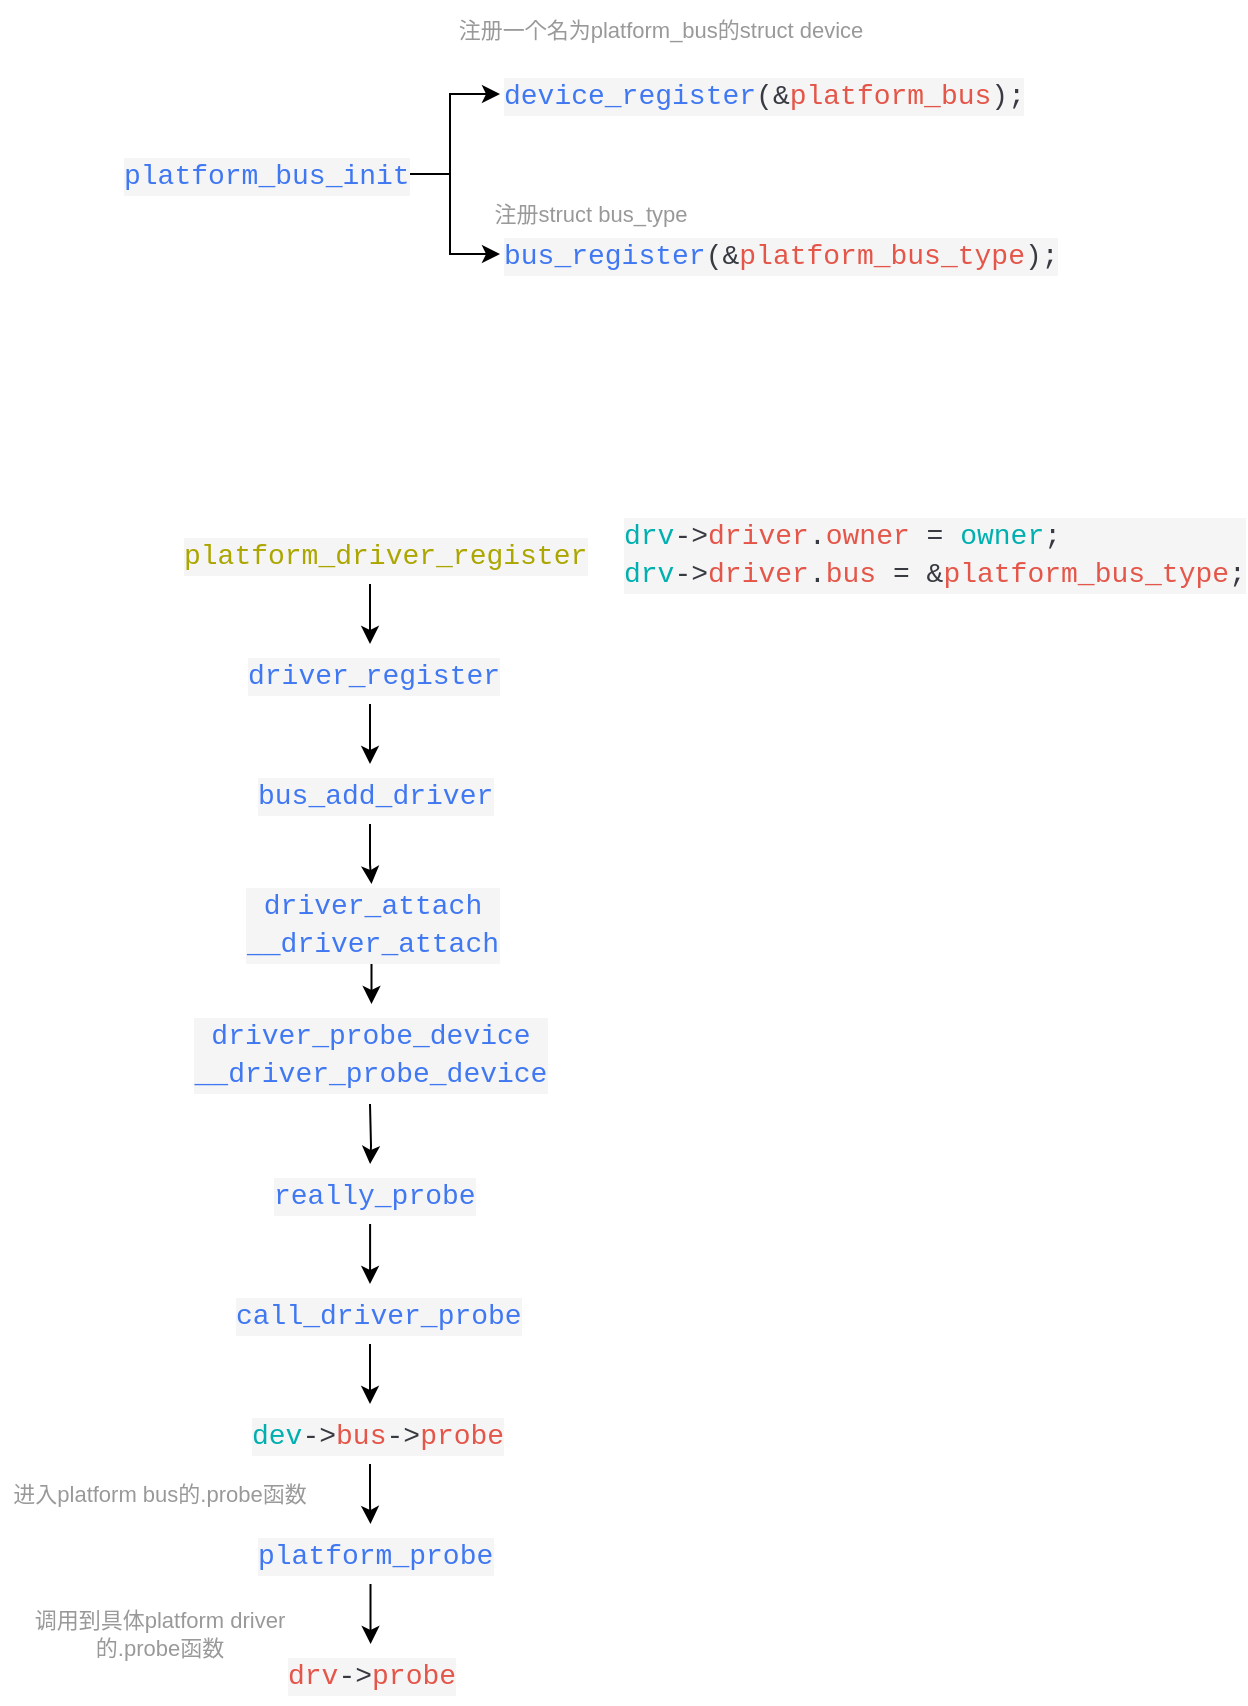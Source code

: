 <mxfile version="26.0.2">
  <diagram name="Page-1" id="B86Zw5jSHe3ODx66XSME">
    <mxGraphModel dx="1064" dy="538" grid="1" gridSize="10" guides="1" tooltips="1" connect="1" arrows="1" fold="1" page="1" pageScale="1" pageWidth="827" pageHeight="1169" math="0" shadow="0">
      <root>
        <mxCell id="0" />
        <mxCell id="1" parent="0" />
        <mxCell id="ma6B8eUyKMuHkMsRaz8a-4" style="edgeStyle=orthogonalEdgeStyle;rounded=0;orthogonalLoop=1;jettySize=auto;html=1;exitX=1;exitY=0.5;exitDx=0;exitDy=0;entryX=0;entryY=0.5;entryDx=0;entryDy=0;" edge="1" parent="1" source="ma6B8eUyKMuHkMsRaz8a-1" target="ma6B8eUyKMuHkMsRaz8a-3">
          <mxGeometry relative="1" as="geometry" />
        </mxCell>
        <mxCell id="ma6B8eUyKMuHkMsRaz8a-6" style="edgeStyle=orthogonalEdgeStyle;rounded=0;orthogonalLoop=1;jettySize=auto;html=1;exitX=1;exitY=0.5;exitDx=0;exitDy=0;entryX=0;entryY=0.5;entryDx=0;entryDy=0;" edge="1" parent="1" source="ma6B8eUyKMuHkMsRaz8a-1" target="ma6B8eUyKMuHkMsRaz8a-5">
          <mxGeometry relative="1" as="geometry" />
        </mxCell>
        <mxCell id="ma6B8eUyKMuHkMsRaz8a-1" value="&lt;div style=&quot;color: #383a42;background-color: #f5f5f5;font-family: Consolas, &#39;Courier New&#39;, monospace;font-weight: normal;font-size: 14px;line-height: 19px;white-space: pre;&quot;&gt;&lt;div&gt;&lt;span style=&quot;color: #4078f2;&quot;&gt;platform_bus_init&lt;/span&gt;&lt;/div&gt;&lt;/div&gt;" style="text;whiteSpace=wrap;html=1;" vertex="1" parent="1">
          <mxGeometry x="210" y="120" width="140" height="30" as="geometry" />
        </mxCell>
        <mxCell id="ma6B8eUyKMuHkMsRaz8a-3" value="&lt;div style=&quot;color: #383a42;background-color: #f5f5f5;font-family: Consolas, &#39;Courier New&#39;, monospace;font-weight: normal;font-size: 14px;line-height: 19px;white-space: pre;&quot;&gt;&lt;div&gt;&lt;span style=&quot;color: #4078f2;&quot;&gt;device_register&lt;/span&gt;&lt;span style=&quot;color: #383a42;&quot;&gt;(&lt;/span&gt;&lt;span style=&quot;color: #383a42;&quot;&gt;&amp;amp;&lt;/span&gt;&lt;span style=&quot;color: #e45649;&quot;&gt;platform_bus&lt;/span&gt;&lt;span style=&quot;color: #383a42;&quot;&gt;);&lt;/span&gt;&lt;/div&gt;&lt;/div&gt;" style="text;whiteSpace=wrap;html=1;" vertex="1" parent="1">
          <mxGeometry x="400" y="80" width="250" height="30" as="geometry" />
        </mxCell>
        <mxCell id="ma6B8eUyKMuHkMsRaz8a-5" value="&lt;div style=&quot;color: #383a42;background-color: #f5f5f5;font-family: Consolas, &#39;Courier New&#39;, monospace;font-weight: normal;font-size: 14px;line-height: 19px;white-space: pre;&quot;&gt;&lt;div&gt;&lt;span style=&quot;color: #4078f2;&quot;&gt;bus_register&lt;/span&gt;&lt;span style=&quot;color: #383a42;&quot;&gt;(&lt;/span&gt;&lt;span style=&quot;color: #383a42;&quot;&gt;&amp;amp;&lt;/span&gt;&lt;span style=&quot;color: #e45649;&quot;&gt;platform_bus_type&lt;/span&gt;&lt;span style=&quot;color: #383a42;&quot;&gt;);&lt;/span&gt;&lt;/div&gt;&lt;/div&gt;" style="text;whiteSpace=wrap;html=1;" vertex="1" parent="1">
          <mxGeometry x="400" y="160" width="260" height="30" as="geometry" />
        </mxCell>
        <mxCell id="ma6B8eUyKMuHkMsRaz8a-7" value="注册一个名为platform_bus的struct device" style="text;html=1;align=center;verticalAlign=middle;resizable=0;points=[];autosize=1;strokeColor=none;fillColor=none;fontSize=11;fontColor=#999999;" vertex="1" parent="1">
          <mxGeometry x="365" y="48" width="230" height="30" as="geometry" />
        </mxCell>
        <mxCell id="ma6B8eUyKMuHkMsRaz8a-8" value="注册struct bus_type" style="text;html=1;align=center;verticalAlign=middle;resizable=0;points=[];autosize=1;strokeColor=none;fillColor=none;fontSize=11;fontColor=#999999;" vertex="1" parent="1">
          <mxGeometry x="385" y="140" width="120" height="30" as="geometry" />
        </mxCell>
        <mxCell id="ma6B8eUyKMuHkMsRaz8a-12" value="" style="edgeStyle=orthogonalEdgeStyle;rounded=0;orthogonalLoop=1;jettySize=auto;html=1;" edge="1" parent="1" source="ma6B8eUyKMuHkMsRaz8a-9" target="ma6B8eUyKMuHkMsRaz8a-11">
          <mxGeometry relative="1" as="geometry" />
        </mxCell>
        <mxCell id="ma6B8eUyKMuHkMsRaz8a-9" value="&lt;div style=&quot;color: #383a42;background-color: #f5f5f5;font-family: Consolas, &#39;Courier New&#39;, monospace;font-weight: normal;font-size: 14px;line-height: 19px;white-space: pre;&quot;&gt;&lt;div&gt;&lt;span style=&quot;color: #aca600;&quot;&gt;platform_driver_register&lt;/span&gt;&lt;/div&gt;&lt;/div&gt;" style="text;whiteSpace=wrap;html=1;" vertex="1" parent="1">
          <mxGeometry x="240" y="310" width="190" height="30" as="geometry" />
        </mxCell>
        <mxCell id="ma6B8eUyKMuHkMsRaz8a-14" value="" style="edgeStyle=orthogonalEdgeStyle;rounded=0;orthogonalLoop=1;jettySize=auto;html=1;" edge="1" parent="1" source="ma6B8eUyKMuHkMsRaz8a-11" target="ma6B8eUyKMuHkMsRaz8a-13">
          <mxGeometry relative="1" as="geometry" />
        </mxCell>
        <mxCell id="ma6B8eUyKMuHkMsRaz8a-11" value="&lt;div style=&quot;color: #383a42;background-color: #f5f5f5;font-family: Consolas, &#39;Courier New&#39;, monospace;font-weight: normal;font-size: 14px;line-height: 19px;white-space: pre;&quot;&gt;&lt;div&gt;&lt;span style=&quot;color: #4078f2;&quot;&gt;driver_register&lt;/span&gt;&lt;/div&gt;&lt;/div&gt;" style="text;whiteSpace=wrap;html=1;" vertex="1" parent="1">
          <mxGeometry x="272" y="370" width="126" height="30" as="geometry" />
        </mxCell>
        <mxCell id="ma6B8eUyKMuHkMsRaz8a-17" value="" style="edgeStyle=orthogonalEdgeStyle;rounded=0;orthogonalLoop=1;jettySize=auto;html=1;" edge="1" parent="1" source="ma6B8eUyKMuHkMsRaz8a-13" target="ma6B8eUyKMuHkMsRaz8a-16">
          <mxGeometry relative="1" as="geometry" />
        </mxCell>
        <mxCell id="ma6B8eUyKMuHkMsRaz8a-13" value="&lt;div style=&quot;color: #383a42;background-color: #f5f5f5;font-family: Consolas, &#39;Courier New&#39;, monospace;font-weight: normal;font-size: 14px;line-height: 19px;white-space: pre;&quot;&gt;&lt;div&gt;&lt;span style=&quot;color: #4078f2;&quot;&gt;bus_add_driver&lt;/span&gt;&lt;/div&gt;&lt;/div&gt;" style="text;whiteSpace=wrap;html=1;" vertex="1" parent="1">
          <mxGeometry x="277" y="430" width="116" height="30" as="geometry" />
        </mxCell>
        <mxCell id="ma6B8eUyKMuHkMsRaz8a-15" value="&lt;div style=&quot;color: rgb(56, 58, 66); background-color: rgb(245, 245, 245); font-family: Consolas, &amp;quot;Courier New&amp;quot;, monospace; font-weight: normal; font-size: 14px; line-height: 19px; white-space: pre;&quot;&gt;&lt;div&gt;&lt;span style=&quot;color: rgb(0, 175, 175);&quot;&gt;drv&lt;/span&gt;&lt;span style=&quot;color: rgb(56, 58, 66);&quot;&gt;-&amp;gt;&lt;/span&gt;&lt;span style=&quot;color: rgb(228, 86, 73);&quot;&gt;driver&lt;/span&gt;&lt;span style=&quot;color: rgb(56, 58, 66);&quot;&gt;.&lt;/span&gt;&lt;span style=&quot;color: rgb(228, 86, 73);&quot;&gt;owner&lt;/span&gt;&lt;span style=&quot;color: rgb(56, 58, 66);&quot;&gt; &lt;/span&gt;&lt;span style=&quot;color: rgb(56, 58, 66);&quot;&gt;=&lt;/span&gt;&lt;span style=&quot;color: rgb(56, 58, 66);&quot;&gt; &lt;/span&gt;&lt;span style=&quot;color: rgb(0, 175, 175);&quot;&gt;owner&lt;/span&gt;&lt;span style=&quot;color: rgb(56, 58, 66);&quot;&gt;;&lt;/span&gt;&lt;/div&gt;&lt;div&gt;&lt;span style=&quot;color: rgb(0, 175, 175);&quot;&gt;drv&lt;/span&gt;&lt;span style=&quot;color: rgb(56, 58, 66);&quot;&gt;-&amp;gt;&lt;/span&gt;&lt;span style=&quot;color: rgb(228, 86, 73);&quot;&gt;driver&lt;/span&gt;&lt;span style=&quot;color: rgb(56, 58, 66);&quot;&gt;.&lt;/span&gt;&lt;span style=&quot;color: rgb(228, 86, 73);&quot;&gt;bus&lt;/span&gt;&lt;span style=&quot;color: rgb(56, 58, 66);&quot;&gt; &lt;/span&gt;&lt;span style=&quot;color: rgb(56, 58, 66);&quot;&gt;=&lt;/span&gt;&lt;span style=&quot;color: rgb(56, 58, 66);&quot;&gt; &lt;/span&gt;&lt;span style=&quot;color: rgb(56, 58, 66);&quot;&gt;&amp;amp;&lt;/span&gt;&lt;span style=&quot;color: rgb(228, 86, 73);&quot;&gt;platform_bus_type&lt;/span&gt;&lt;span style=&quot;color: rgb(56, 58, 66);&quot;&gt;;&lt;/span&gt;&lt;/div&gt;&lt;/div&gt;" style="text;whiteSpace=wrap;html=1;" vertex="1" parent="1">
          <mxGeometry x="460" y="300" width="300" height="50" as="geometry" />
        </mxCell>
        <mxCell id="ma6B8eUyKMuHkMsRaz8a-36" value="" style="edgeStyle=orthogonalEdgeStyle;rounded=0;orthogonalLoop=1;jettySize=auto;html=1;" edge="1" parent="1" source="ma6B8eUyKMuHkMsRaz8a-16" target="ma6B8eUyKMuHkMsRaz8a-20">
          <mxGeometry relative="1" as="geometry" />
        </mxCell>
        <mxCell id="ma6B8eUyKMuHkMsRaz8a-16" value="&lt;div style=&quot;color: rgb(56, 58, 66); background-color: rgb(245, 245, 245); font-family: Consolas, &amp;quot;Courier New&amp;quot;, monospace; font-weight: normal; font-size: 14px; line-height: 19px; white-space: pre;&quot;&gt;&lt;div&gt;&lt;span style=&quot;color: rgb(64, 120, 242);&quot;&gt;driver_attach&lt;/span&gt;&lt;/div&gt;&lt;div&gt;&lt;span style=&quot;color: rgb(64, 120, 242);&quot;&gt;__driver_attach&lt;/span&gt;&lt;/div&gt;&lt;/div&gt;" style="text;whiteSpace=wrap;html=1;align=center;verticalAlign=middle;" vertex="1" parent="1">
          <mxGeometry x="267.5" y="490" width="136.5" height="40" as="geometry" />
        </mxCell>
        <mxCell id="ma6B8eUyKMuHkMsRaz8a-20" value="&lt;div style=&quot;color: rgb(56, 58, 66); background-color: rgb(245, 245, 245); font-family: Consolas, &amp;quot;Courier New&amp;quot;, monospace; font-weight: normal; font-size: 14px; line-height: 19px; white-space: pre;&quot;&gt;&lt;div&gt;&lt;span style=&quot;color: rgb(64, 120, 242);&quot;&gt;driver_probe_device&lt;/span&gt;&lt;/div&gt;&lt;div&gt;&lt;span style=&quot;color: rgb(64, 120, 242);&quot;&gt;__driver_probe_device&lt;/span&gt;&lt;/div&gt;&lt;/div&gt;" style="text;whiteSpace=wrap;html=1;align=center;verticalAlign=middle;" vertex="1" parent="1">
          <mxGeometry x="251.25" y="550" width="169" height="50" as="geometry" />
        </mxCell>
        <mxCell id="ma6B8eUyKMuHkMsRaz8a-25" value="" style="edgeStyle=orthogonalEdgeStyle;rounded=0;orthogonalLoop=1;jettySize=auto;html=1;" edge="1" parent="1" target="ma6B8eUyKMuHkMsRaz8a-24">
          <mxGeometry relative="1" as="geometry">
            <mxPoint x="335" y="600" as="sourcePoint" />
          </mxGeometry>
        </mxCell>
        <mxCell id="ma6B8eUyKMuHkMsRaz8a-27" value="" style="edgeStyle=orthogonalEdgeStyle;rounded=0;orthogonalLoop=1;jettySize=auto;html=1;" edge="1" parent="1" source="ma6B8eUyKMuHkMsRaz8a-24" target="ma6B8eUyKMuHkMsRaz8a-26">
          <mxGeometry relative="1" as="geometry" />
        </mxCell>
        <mxCell id="ma6B8eUyKMuHkMsRaz8a-24" value="&lt;div style=&quot;color: #383a42;background-color: #f5f5f5;font-family: Consolas, &#39;Courier New&#39;, monospace;font-weight: normal;font-size: 14px;line-height: 19px;white-space: pre;&quot;&gt;&lt;div&gt;&lt;span style=&quot;color: #4078f2;&quot;&gt;really_probe&lt;/span&gt;&lt;/div&gt;&lt;/div&gt;" style="text;whiteSpace=wrap;html=1;" vertex="1" parent="1">
          <mxGeometry x="284.75" y="630" width="100.5" height="30" as="geometry" />
        </mxCell>
        <mxCell id="ma6B8eUyKMuHkMsRaz8a-29" value="" style="edgeStyle=orthogonalEdgeStyle;rounded=0;orthogonalLoop=1;jettySize=auto;html=1;" edge="1" parent="1" source="ma6B8eUyKMuHkMsRaz8a-26" target="ma6B8eUyKMuHkMsRaz8a-28">
          <mxGeometry relative="1" as="geometry" />
        </mxCell>
        <mxCell id="ma6B8eUyKMuHkMsRaz8a-26" value="&lt;div style=&quot;color: #383a42;background-color: #f5f5f5;font-family: Consolas, &#39;Courier New&#39;, monospace;font-weight: normal;font-size: 14px;line-height: 19px;white-space: pre;&quot;&gt;&lt;div&gt;&lt;span style=&quot;color: #4078f2;&quot;&gt;call_driver_probe&lt;/span&gt;&lt;/div&gt;&lt;/div&gt;" style="text;whiteSpace=wrap;html=1;" vertex="1" parent="1">
          <mxGeometry x="266" y="690" width="138" height="30" as="geometry" />
        </mxCell>
        <mxCell id="ma6B8eUyKMuHkMsRaz8a-31" value="" style="edgeStyle=orthogonalEdgeStyle;rounded=0;orthogonalLoop=1;jettySize=auto;html=1;" edge="1" parent="1" source="ma6B8eUyKMuHkMsRaz8a-28" target="ma6B8eUyKMuHkMsRaz8a-30">
          <mxGeometry relative="1" as="geometry" />
        </mxCell>
        <mxCell id="ma6B8eUyKMuHkMsRaz8a-28" value="&lt;div style=&quot;color: #383a42;background-color: #f5f5f5;font-family: Consolas, &#39;Courier New&#39;, monospace;font-weight: normal;font-size: 14px;line-height: 19px;white-space: pre;&quot;&gt;&lt;div&gt;&lt;span style=&quot;color: #00afaf;&quot;&gt;dev&lt;/span&gt;&lt;span style=&quot;color: #383a42;&quot;&gt;-&amp;gt;&lt;/span&gt;&lt;span style=&quot;color: #e45649;&quot;&gt;bus&lt;/span&gt;&lt;span style=&quot;color: #383a42;&quot;&gt;-&amp;gt;&lt;/span&gt;&lt;span style=&quot;color: #e45649;&quot;&gt;probe&lt;/span&gt;&lt;/div&gt;&lt;/div&gt;" style="text;whiteSpace=wrap;html=1;" vertex="1" parent="1">
          <mxGeometry x="273.5" y="750" width="123" height="30" as="geometry" />
        </mxCell>
        <mxCell id="ma6B8eUyKMuHkMsRaz8a-34" value="" style="edgeStyle=orthogonalEdgeStyle;rounded=0;orthogonalLoop=1;jettySize=auto;html=1;" edge="1" parent="1" source="ma6B8eUyKMuHkMsRaz8a-30" target="ma6B8eUyKMuHkMsRaz8a-33">
          <mxGeometry relative="1" as="geometry" />
        </mxCell>
        <mxCell id="ma6B8eUyKMuHkMsRaz8a-30" value="&lt;div style=&quot;color: #383a42;background-color: #f5f5f5;font-family: Consolas, &#39;Courier New&#39;, monospace;font-weight: normal;font-size: 14px;line-height: 19px;white-space: pre;&quot;&gt;&lt;div&gt;&lt;span style=&quot;color: #4078f2;&quot;&gt;platform_probe&lt;/span&gt;&lt;/div&gt;&lt;/div&gt;" style="text;whiteSpace=wrap;html=1;" vertex="1" parent="1">
          <mxGeometry x="277" y="810" width="116.5" height="30" as="geometry" />
        </mxCell>
        <mxCell id="ma6B8eUyKMuHkMsRaz8a-32" value="进入platform bus的.probe函数" style="text;html=1;align=center;verticalAlign=middle;whiteSpace=wrap;rounded=0;fontSize=11;fontColor=#999999;" vertex="1" parent="1">
          <mxGeometry x="150" y="780" width="160" height="30" as="geometry" />
        </mxCell>
        <mxCell id="ma6B8eUyKMuHkMsRaz8a-33" value="&lt;div style=&quot;color: rgb(56, 58, 66); background-color: rgb(245, 245, 245); font-family: Consolas, &amp;quot;Courier New&amp;quot;, monospace; font-weight: normal; font-size: 14px; line-height: 19px; white-space: pre;&quot;&gt;&lt;div&gt;&lt;span style=&quot;color: rgb(228, 86, 73);&quot;&gt;drv&lt;/span&gt;&lt;span style=&quot;color: rgb(56, 58, 66);&quot;&gt;-&amp;gt;&lt;/span&gt;&lt;span style=&quot;color: rgb(228, 86, 73);&quot;&gt;probe&lt;/span&gt;&lt;/div&gt;&lt;/div&gt;" style="text;whiteSpace=wrap;html=1;" vertex="1" parent="1">
          <mxGeometry x="292.25" y="870" width="86" height="30" as="geometry" />
        </mxCell>
        <mxCell id="ma6B8eUyKMuHkMsRaz8a-35" value="调用到具体platform driver的.probe函数" style="text;html=1;align=center;verticalAlign=middle;whiteSpace=wrap;rounded=0;fontSize=11;fontColor=#999999;" vertex="1" parent="1">
          <mxGeometry x="150" y="850" width="160" height="30" as="geometry" />
        </mxCell>
      </root>
    </mxGraphModel>
  </diagram>
</mxfile>
